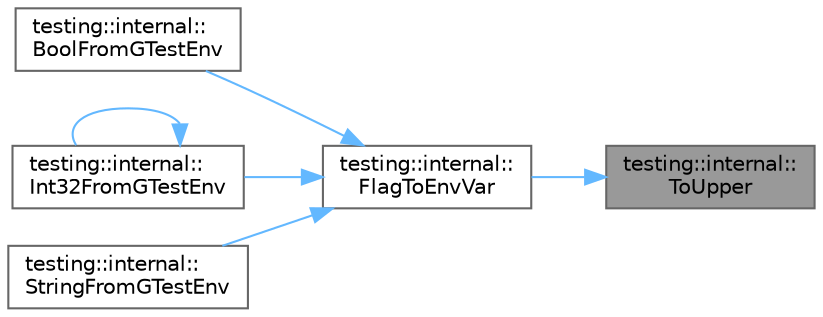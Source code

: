 digraph "testing::internal::ToUpper"
{
 // LATEX_PDF_SIZE
  bgcolor="transparent";
  edge [fontname=Helvetica,fontsize=10,labelfontname=Helvetica,labelfontsize=10];
  node [fontname=Helvetica,fontsize=10,shape=box,height=0.2,width=0.4];
  rankdir="RL";
  Node1 [id="Node000001",label="testing::internal::\lToUpper",height=0.2,width=0.4,color="gray40", fillcolor="grey60", style="filled", fontcolor="black",tooltip=" "];
  Node1 -> Node2 [id="edge1_Node000001_Node000002",dir="back",color="steelblue1",style="solid",tooltip=" "];
  Node2 [id="Node000002",label="testing::internal::\lFlagToEnvVar",height=0.2,width=0.4,color="grey40", fillcolor="white", style="filled",URL="$namespacetesting_1_1internal.html#a7540386ecf74d7ab7e2fa6089db94682",tooltip=" "];
  Node2 -> Node3 [id="edge2_Node000002_Node000003",dir="back",color="steelblue1",style="solid",tooltip=" "];
  Node3 [id="Node000003",label="testing::internal::\lBoolFromGTestEnv",height=0.2,width=0.4,color="grey40", fillcolor="white", style="filled",URL="$namespacetesting_1_1internal.html#a67132cdce23fb71b6c38ee34ef81eb4c",tooltip=" "];
  Node2 -> Node4 [id="edge3_Node000002_Node000004",dir="back",color="steelblue1",style="solid",tooltip=" "];
  Node4 [id="Node000004",label="testing::internal::\lInt32FromGTestEnv",height=0.2,width=0.4,color="grey40", fillcolor="white", style="filled",URL="$namespacetesting_1_1internal.html#a0f7e728793f9e6cb0aa2b69eaa468bf3",tooltip=" "];
  Node4 -> Node4 [id="edge4_Node000004_Node000004",dir="back",color="steelblue1",style="solid",tooltip=" "];
  Node2 -> Node5 [id="edge5_Node000002_Node000005",dir="back",color="steelblue1",style="solid",tooltip=" "];
  Node5 [id="Node000005",label="testing::internal::\lStringFromGTestEnv",height=0.2,width=0.4,color="grey40", fillcolor="white", style="filled",URL="$namespacetesting_1_1internal.html#a7ed785df46a339403b0f749d3a879201",tooltip=" "];
}

